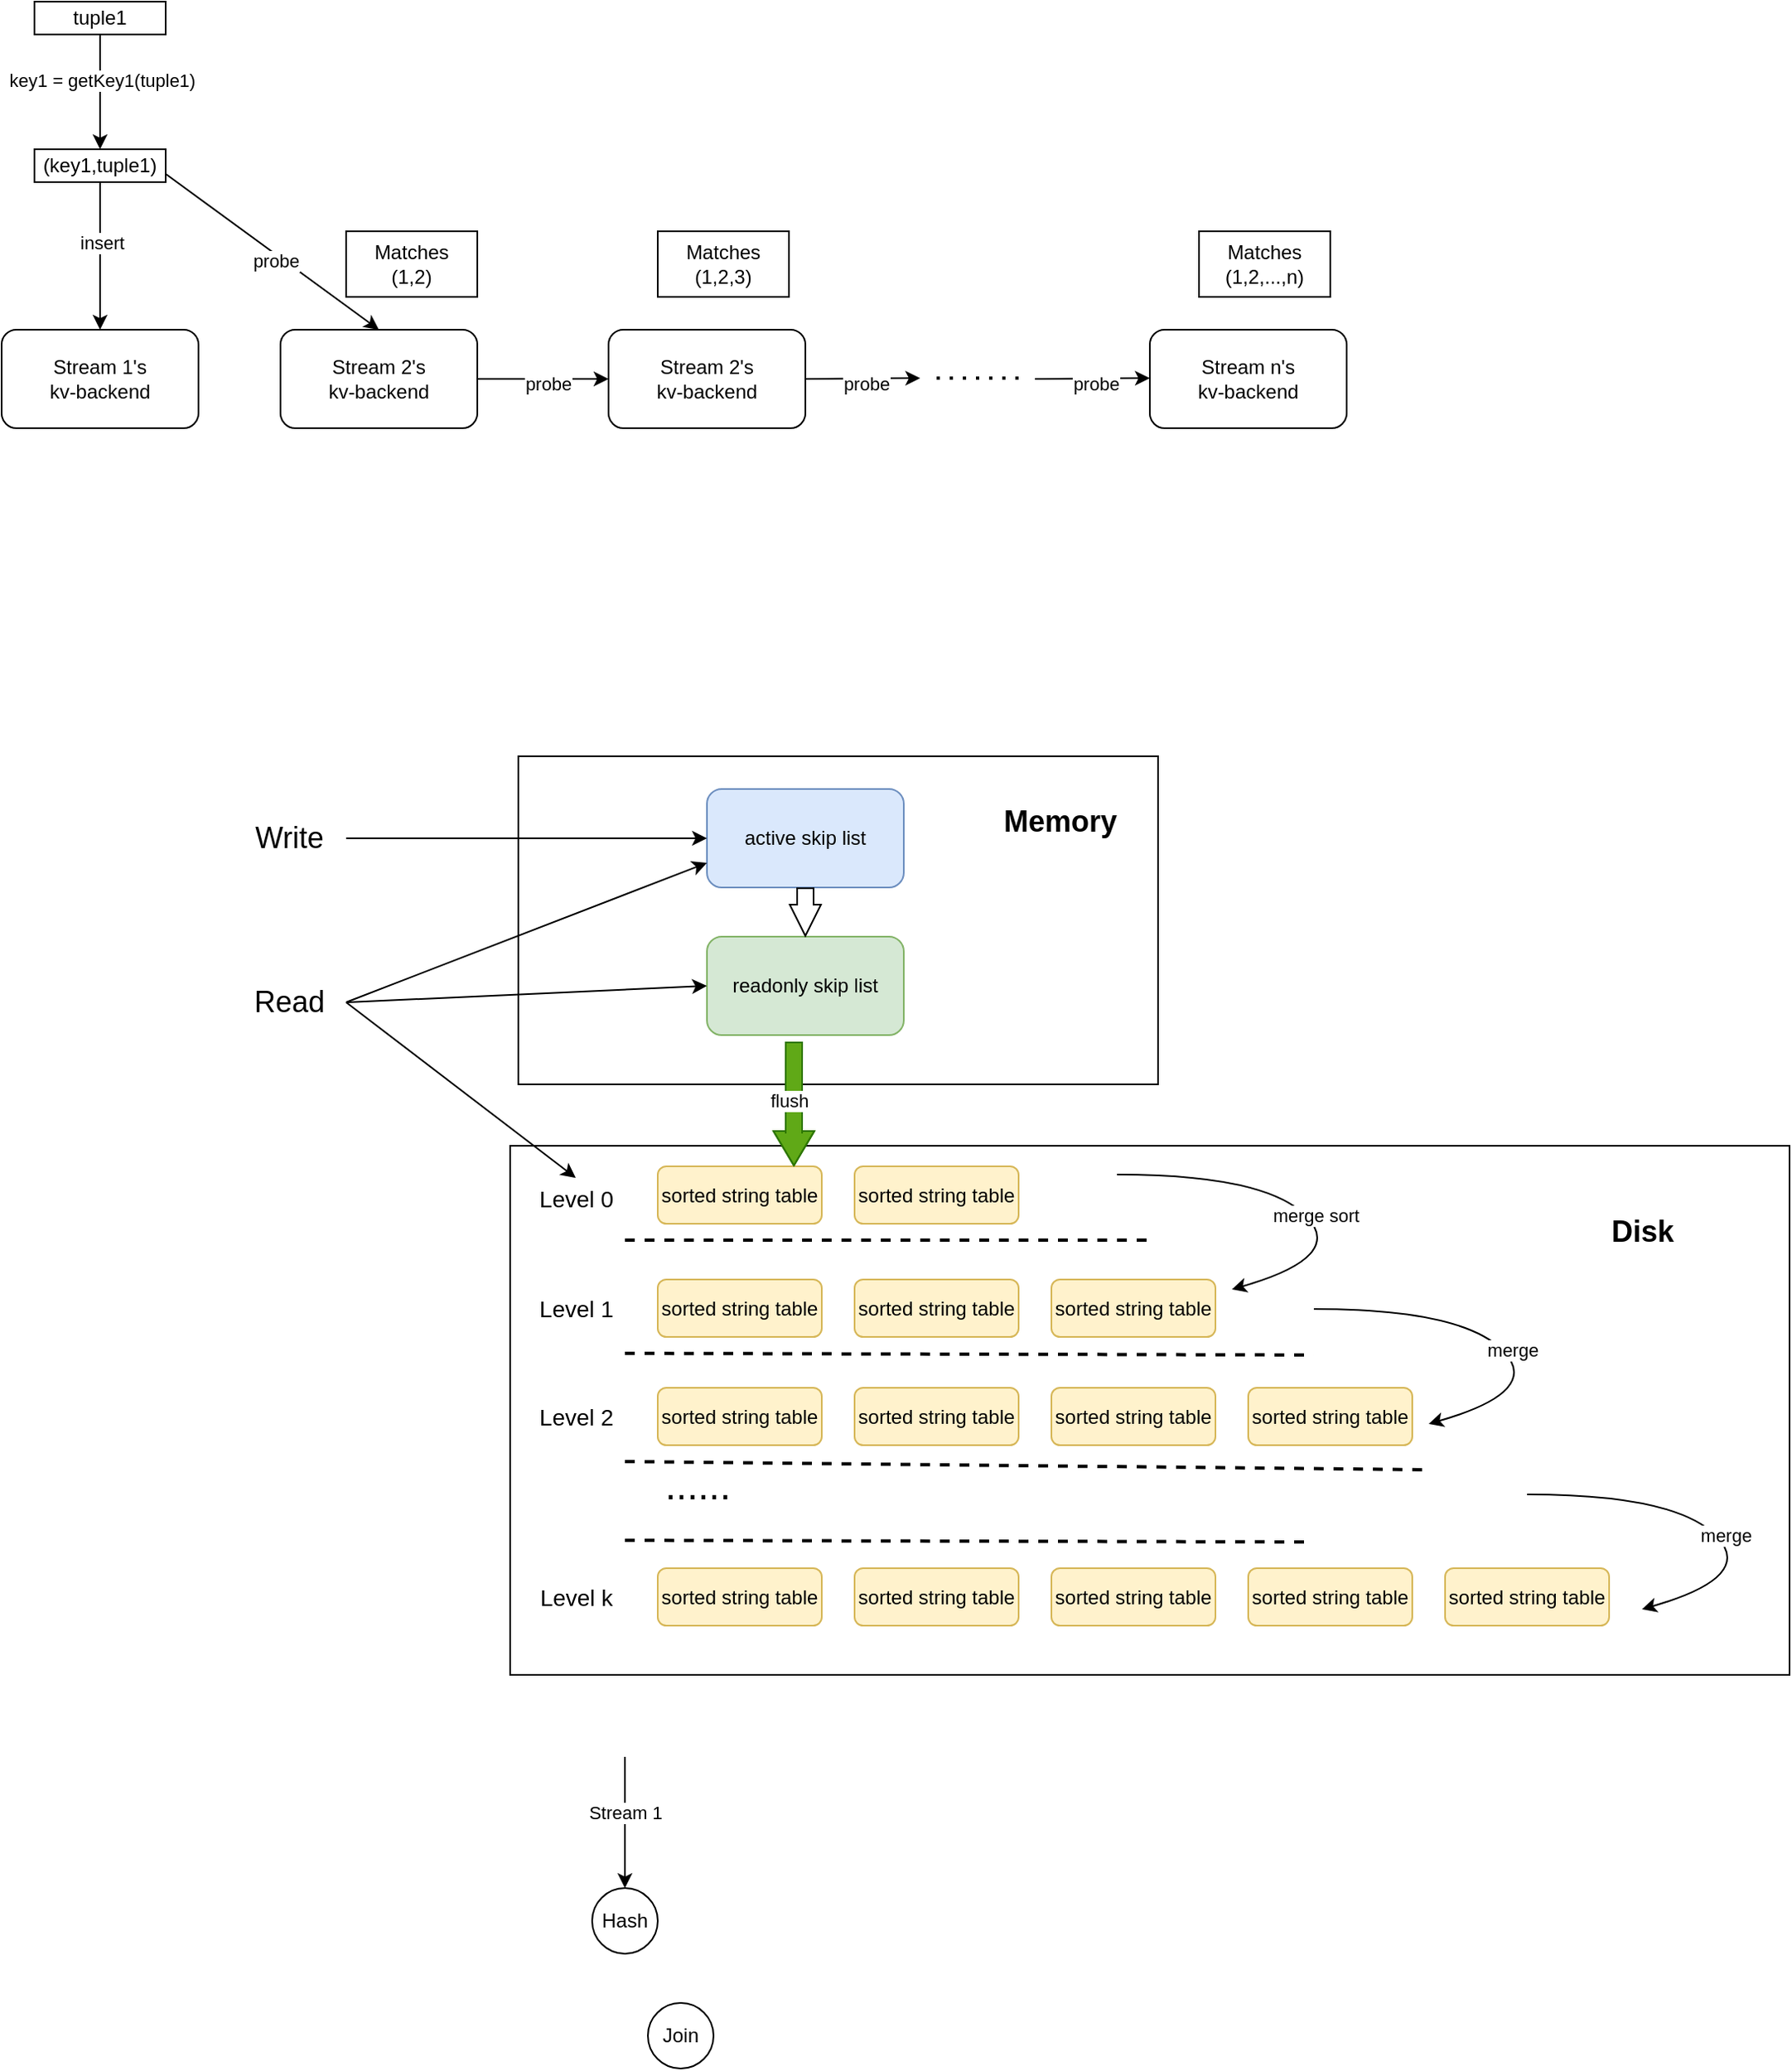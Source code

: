 <mxfile version="22.0.4" type="github">
  <diagram name="第 1 页" id="E1xqAoynhQZB6YTEvSdn">
    <mxGraphModel dx="892" dy="575" grid="1" gridSize="10" guides="1" tooltips="1" connect="1" arrows="1" fold="1" page="1" pageScale="1" pageWidth="1169" pageHeight="827" math="0" shadow="0">
      <root>
        <mxCell id="0" />
        <mxCell id="1" parent="0" />
        <mxCell id="flCKQIhOCsDCRdV_kYDA-1" value="Stream 1&#39;s&lt;br&gt;kv-backend" style="rounded=1;whiteSpace=wrap;html=1;" vertex="1" parent="1">
          <mxGeometry x="60" y="230" width="120" height="60" as="geometry" />
        </mxCell>
        <mxCell id="flCKQIhOCsDCRdV_kYDA-2" value="Stream 2&#39;s&lt;br&gt;kv-backend" style="rounded=1;whiteSpace=wrap;html=1;" vertex="1" parent="1">
          <mxGeometry x="230" y="230" width="120" height="60" as="geometry" />
        </mxCell>
        <mxCell id="flCKQIhOCsDCRdV_kYDA-3" value="Stream 2&#39;s&lt;br&gt;kv-backend" style="rounded=1;whiteSpace=wrap;html=1;" vertex="1" parent="1">
          <mxGeometry x="430" y="230" width="120" height="60" as="geometry" />
        </mxCell>
        <mxCell id="flCKQIhOCsDCRdV_kYDA-4" value="Stream n&#39;s&lt;br&gt;kv-backend" style="rounded=1;whiteSpace=wrap;html=1;" vertex="1" parent="1">
          <mxGeometry x="760" y="230" width="120" height="60" as="geometry" />
        </mxCell>
        <mxCell id="flCKQIhOCsDCRdV_kYDA-5" value="(key1,tuple1)" style="rounded=0;whiteSpace=wrap;html=1;" vertex="1" parent="1">
          <mxGeometry x="80" y="120" width="80" height="20" as="geometry" />
        </mxCell>
        <mxCell id="flCKQIhOCsDCRdV_kYDA-9" value="" style="endArrow=classic;html=1;rounded=0;exitX=1;exitY=0.75;exitDx=0;exitDy=0;entryX=0.5;entryY=0;entryDx=0;entryDy=0;" edge="1" parent="1" source="flCKQIhOCsDCRdV_kYDA-5" target="flCKQIhOCsDCRdV_kYDA-2">
          <mxGeometry width="50" height="50" relative="1" as="geometry">
            <mxPoint x="390" y="370" as="sourcePoint" />
            <mxPoint x="150" y="140" as="targetPoint" />
          </mxGeometry>
        </mxCell>
        <mxCell id="flCKQIhOCsDCRdV_kYDA-12" value="probe" style="edgeLabel;html=1;align=center;verticalAlign=middle;resizable=0;points=[];" vertex="1" connectable="0" parent="flCKQIhOCsDCRdV_kYDA-9">
          <mxGeometry x="0.06" y="-4" relative="1" as="geometry">
            <mxPoint y="-1" as="offset" />
          </mxGeometry>
        </mxCell>
        <mxCell id="flCKQIhOCsDCRdV_kYDA-14" value="" style="endArrow=classic;html=1;rounded=0;exitX=1;exitY=0.5;exitDx=0;exitDy=0;entryX=0;entryY=0.5;entryDx=0;entryDy=0;" edge="1" parent="1" source="flCKQIhOCsDCRdV_kYDA-2" target="flCKQIhOCsDCRdV_kYDA-3">
          <mxGeometry width="50" height="50" relative="1" as="geometry">
            <mxPoint x="160" y="165" as="sourcePoint" />
            <mxPoint x="300" y="240" as="targetPoint" />
          </mxGeometry>
        </mxCell>
        <mxCell id="flCKQIhOCsDCRdV_kYDA-15" value="probe" style="edgeLabel;html=1;align=center;verticalAlign=middle;resizable=0;points=[];" vertex="1" connectable="0" parent="flCKQIhOCsDCRdV_kYDA-14">
          <mxGeometry x="0.06" y="-4" relative="1" as="geometry">
            <mxPoint y="-1" as="offset" />
          </mxGeometry>
        </mxCell>
        <mxCell id="flCKQIhOCsDCRdV_kYDA-18" value="Matches&lt;br&gt;(1,2)" style="whiteSpace=wrap;html=1;" vertex="1" parent="1">
          <mxGeometry x="270" y="170" width="80" height="40" as="geometry" />
        </mxCell>
        <mxCell id="flCKQIhOCsDCRdV_kYDA-19" value="Matches&lt;br&gt;(1,2,3)" style="whiteSpace=wrap;html=1;" vertex="1" parent="1">
          <mxGeometry x="460" y="170" width="80" height="40" as="geometry" />
        </mxCell>
        <mxCell id="flCKQIhOCsDCRdV_kYDA-20" value="" style="endArrow=classic;html=1;rounded=0;entryX=0;entryY=0.5;entryDx=0;entryDy=0;" edge="1" parent="1">
          <mxGeometry width="50" height="50" relative="1" as="geometry">
            <mxPoint x="550" y="260" as="sourcePoint" />
            <mxPoint x="620" y="259.5" as="targetPoint" />
          </mxGeometry>
        </mxCell>
        <mxCell id="flCKQIhOCsDCRdV_kYDA-21" value="probe" style="edgeLabel;html=1;align=center;verticalAlign=middle;resizable=0;points=[];" vertex="1" connectable="0" parent="flCKQIhOCsDCRdV_kYDA-20">
          <mxGeometry x="0.06" y="-4" relative="1" as="geometry">
            <mxPoint y="-1" as="offset" />
          </mxGeometry>
        </mxCell>
        <mxCell id="flCKQIhOCsDCRdV_kYDA-23" value="" style="endArrow=none;dashed=1;html=1;dashPattern=1 3;strokeWidth=2;rounded=0;" edge="1" parent="1">
          <mxGeometry width="50" height="50" relative="1" as="geometry">
            <mxPoint x="630" y="259.5" as="sourcePoint" />
            <mxPoint x="680" y="259.5" as="targetPoint" />
          </mxGeometry>
        </mxCell>
        <mxCell id="flCKQIhOCsDCRdV_kYDA-24" value="" style="endArrow=classic;html=1;rounded=0;entryX=0;entryY=0.5;entryDx=0;entryDy=0;" edge="1" parent="1">
          <mxGeometry width="50" height="50" relative="1" as="geometry">
            <mxPoint x="690" y="260" as="sourcePoint" />
            <mxPoint x="760" y="259.5" as="targetPoint" />
          </mxGeometry>
        </mxCell>
        <mxCell id="flCKQIhOCsDCRdV_kYDA-25" value="probe" style="edgeLabel;html=1;align=center;verticalAlign=middle;resizable=0;points=[];" vertex="1" connectable="0" parent="flCKQIhOCsDCRdV_kYDA-24">
          <mxGeometry x="0.06" y="-4" relative="1" as="geometry">
            <mxPoint y="-1" as="offset" />
          </mxGeometry>
        </mxCell>
        <mxCell id="flCKQIhOCsDCRdV_kYDA-26" value="Matches&lt;br&gt;(1,2,...,n)" style="whiteSpace=wrap;html=1;" vertex="1" parent="1">
          <mxGeometry x="790" y="170" width="80" height="40" as="geometry" />
        </mxCell>
        <mxCell id="flCKQIhOCsDCRdV_kYDA-28" value="" style="endArrow=classic;html=1;rounded=0;exitX=0.5;exitY=1;exitDx=0;exitDy=0;entryX=0.5;entryY=0;entryDx=0;entryDy=0;" edge="1" parent="1" source="flCKQIhOCsDCRdV_kYDA-5" target="flCKQIhOCsDCRdV_kYDA-1">
          <mxGeometry width="50" height="50" relative="1" as="geometry">
            <mxPoint x="390" y="370" as="sourcePoint" />
            <mxPoint x="440" y="320" as="targetPoint" />
          </mxGeometry>
        </mxCell>
        <mxCell id="flCKQIhOCsDCRdV_kYDA-29" value="insert" style="edgeLabel;html=1;align=center;verticalAlign=middle;resizable=0;points=[];" vertex="1" connectable="0" parent="flCKQIhOCsDCRdV_kYDA-28">
          <mxGeometry x="-0.183" y="1" relative="1" as="geometry">
            <mxPoint as="offset" />
          </mxGeometry>
        </mxCell>
        <mxCell id="flCKQIhOCsDCRdV_kYDA-30" value="tuple1" style="rounded=0;whiteSpace=wrap;html=1;" vertex="1" parent="1">
          <mxGeometry x="80" y="30" width="80" height="20" as="geometry" />
        </mxCell>
        <mxCell id="flCKQIhOCsDCRdV_kYDA-32" value="" style="endArrow=classic;html=1;rounded=0;exitX=0.5;exitY=1;exitDx=0;exitDy=0;entryX=0.5;entryY=0;entryDx=0;entryDy=0;" edge="1" parent="1" source="flCKQIhOCsDCRdV_kYDA-30" target="flCKQIhOCsDCRdV_kYDA-5">
          <mxGeometry width="50" height="50" relative="1" as="geometry">
            <mxPoint x="390" y="370" as="sourcePoint" />
            <mxPoint x="440" y="320" as="targetPoint" />
          </mxGeometry>
        </mxCell>
        <mxCell id="flCKQIhOCsDCRdV_kYDA-33" value="key1 = getKey1(tuple1)" style="edgeLabel;html=1;align=center;verticalAlign=middle;resizable=0;points=[];" vertex="1" connectable="0" parent="flCKQIhOCsDCRdV_kYDA-32">
          <mxGeometry x="-0.2" y="1" relative="1" as="geometry">
            <mxPoint as="offset" />
          </mxGeometry>
        </mxCell>
        <mxCell id="flCKQIhOCsDCRdV_kYDA-35" value="" style="rounded=0;whiteSpace=wrap;html=1;" vertex="1" parent="1">
          <mxGeometry x="375" y="490" width="390" height="200" as="geometry" />
        </mxCell>
        <mxCell id="flCKQIhOCsDCRdV_kYDA-36" value="active skip list" style="rounded=1;whiteSpace=wrap;html=1;fillColor=#dae8fc;strokeColor=#6c8ebf;" vertex="1" parent="1">
          <mxGeometry x="490" y="510" width="120" height="60" as="geometry" />
        </mxCell>
        <mxCell id="flCKQIhOCsDCRdV_kYDA-37" value="readonly skip list" style="rounded=1;whiteSpace=wrap;html=1;fillColor=#d5e8d4;strokeColor=#82b366;" vertex="1" parent="1">
          <mxGeometry x="490" y="600" width="120" height="60" as="geometry" />
        </mxCell>
        <mxCell id="flCKQIhOCsDCRdV_kYDA-38" value="&lt;font style=&quot;font-size: 18px;&quot;&gt;&lt;b&gt;Memory&lt;/b&gt;&lt;/font&gt;" style="text;html=1;align=center;verticalAlign=middle;resizable=0;points=[];autosize=1;strokeColor=none;fillColor=none;" vertex="1" parent="1">
          <mxGeometry x="660" y="510" width="90" height="40" as="geometry" />
        </mxCell>
        <mxCell id="flCKQIhOCsDCRdV_kYDA-40" value="" style="rounded=0;whiteSpace=wrap;html=1;" vertex="1" parent="1">
          <mxGeometry x="370" y="727.5" width="780" height="322.5" as="geometry" />
        </mxCell>
        <mxCell id="flCKQIhOCsDCRdV_kYDA-41" value="sorted string table" style="rounded=1;whiteSpace=wrap;html=1;fillColor=#fff2cc;strokeColor=#d6b656;" vertex="1" parent="1">
          <mxGeometry x="460" y="740" width="100" height="35" as="geometry" />
        </mxCell>
        <mxCell id="flCKQIhOCsDCRdV_kYDA-43" value="&lt;font style=&quot;font-size: 18px;&quot;&gt;&lt;b&gt;Disk&lt;/b&gt;&lt;/font&gt;" style="text;html=1;align=center;verticalAlign=middle;resizable=0;points=[];autosize=1;strokeColor=none;fillColor=none;" vertex="1" parent="1">
          <mxGeometry x="1030" y="760" width="60" height="40" as="geometry" />
        </mxCell>
        <mxCell id="flCKQIhOCsDCRdV_kYDA-48" value="sorted string table" style="rounded=1;whiteSpace=wrap;html=1;fillColor=#fff2cc;strokeColor=#d6b656;" vertex="1" parent="1">
          <mxGeometry x="580" y="740" width="100" height="35" as="geometry" />
        </mxCell>
        <mxCell id="flCKQIhOCsDCRdV_kYDA-51" value="" style="endArrow=none;dashed=1;html=1;rounded=1;strokeWidth=2;" edge="1" parent="1">
          <mxGeometry width="50" height="50" relative="1" as="geometry">
            <mxPoint x="440" y="785" as="sourcePoint" />
            <mxPoint x="760" y="785" as="targetPoint" />
          </mxGeometry>
        </mxCell>
        <mxCell id="flCKQIhOCsDCRdV_kYDA-53" value="sorted string table" style="rounded=1;whiteSpace=wrap;html=1;fillColor=#fff2cc;strokeColor=#d6b656;" vertex="1" parent="1">
          <mxGeometry x="460" y="809" width="100" height="35" as="geometry" />
        </mxCell>
        <mxCell id="flCKQIhOCsDCRdV_kYDA-54" value="sorted string table" style="rounded=1;whiteSpace=wrap;html=1;fillColor=#fff2cc;strokeColor=#d6b656;" vertex="1" parent="1">
          <mxGeometry x="580" y="809" width="100" height="35" as="geometry" />
        </mxCell>
        <mxCell id="flCKQIhOCsDCRdV_kYDA-55" value="" style="endArrow=none;dashed=1;html=1;rounded=1;strokeWidth=2;" edge="1" parent="1">
          <mxGeometry width="50" height="50" relative="1" as="geometry">
            <mxPoint x="440" y="854" as="sourcePoint" />
            <mxPoint x="860" y="855" as="targetPoint" />
          </mxGeometry>
        </mxCell>
        <mxCell id="flCKQIhOCsDCRdV_kYDA-56" value="sorted string table" style="rounded=1;whiteSpace=wrap;html=1;fillColor=#fff2cc;strokeColor=#d6b656;" vertex="1" parent="1">
          <mxGeometry x="700" y="809" width="100" height="35" as="geometry" />
        </mxCell>
        <mxCell id="flCKQIhOCsDCRdV_kYDA-57" value="sorted string table" style="rounded=1;whiteSpace=wrap;html=1;fillColor=#fff2cc;strokeColor=#d6b656;" vertex="1" parent="1">
          <mxGeometry x="460" y="875" width="100" height="35" as="geometry" />
        </mxCell>
        <mxCell id="flCKQIhOCsDCRdV_kYDA-58" value="sorted string table" style="rounded=1;whiteSpace=wrap;html=1;fillColor=#fff2cc;strokeColor=#d6b656;" vertex="1" parent="1">
          <mxGeometry x="580" y="875" width="100" height="35" as="geometry" />
        </mxCell>
        <mxCell id="flCKQIhOCsDCRdV_kYDA-59" value="" style="endArrow=none;dashed=1;html=1;rounded=1;strokeWidth=2;" edge="1" parent="1">
          <mxGeometry width="50" height="50" relative="1" as="geometry">
            <mxPoint x="440" y="920" as="sourcePoint" />
            <mxPoint x="930" y="925" as="targetPoint" />
          </mxGeometry>
        </mxCell>
        <mxCell id="flCKQIhOCsDCRdV_kYDA-62" value="" style="endArrow=none;dashed=1;html=1;rounded=1;strokeWidth=2;" edge="1" parent="1">
          <mxGeometry width="50" height="50" relative="1" as="geometry">
            <mxPoint x="440" y="968" as="sourcePoint" />
            <mxPoint x="860" y="969" as="targetPoint" />
          </mxGeometry>
        </mxCell>
        <mxCell id="flCKQIhOCsDCRdV_kYDA-63" value="sorted string table" style="rounded=1;whiteSpace=wrap;html=1;fillColor=#fff2cc;strokeColor=#d6b656;" vertex="1" parent="1">
          <mxGeometry x="700" y="875" width="100" height="35" as="geometry" />
        </mxCell>
        <mxCell id="flCKQIhOCsDCRdV_kYDA-64" value="sorted string table" style="rounded=1;whiteSpace=wrap;html=1;fillColor=#fff2cc;strokeColor=#d6b656;" vertex="1" parent="1">
          <mxGeometry x="820" y="875" width="100" height="35" as="geometry" />
        </mxCell>
        <mxCell id="flCKQIhOCsDCRdV_kYDA-67" value="&lt;font style=&quot;font-size: 24px;&quot;&gt;......&lt;/font&gt;" style="text;html=1;align=center;verticalAlign=middle;resizable=0;points=[];autosize=1;strokeColor=none;fillColor=none;" vertex="1" parent="1">
          <mxGeometry x="454" y="915" width="60" height="40" as="geometry" />
        </mxCell>
        <mxCell id="flCKQIhOCsDCRdV_kYDA-68" value="sorted string table" style="rounded=1;whiteSpace=wrap;html=1;fillColor=#fff2cc;strokeColor=#d6b656;" vertex="1" parent="1">
          <mxGeometry x="460" y="985" width="100" height="35" as="geometry" />
        </mxCell>
        <mxCell id="flCKQIhOCsDCRdV_kYDA-69" value="sorted string table" style="rounded=1;whiteSpace=wrap;html=1;fillColor=#fff2cc;strokeColor=#d6b656;" vertex="1" parent="1">
          <mxGeometry x="580" y="985" width="100" height="35" as="geometry" />
        </mxCell>
        <mxCell id="flCKQIhOCsDCRdV_kYDA-70" value="sorted string table" style="rounded=1;whiteSpace=wrap;html=1;fillColor=#fff2cc;strokeColor=#d6b656;" vertex="1" parent="1">
          <mxGeometry x="700" y="985" width="100" height="35" as="geometry" />
        </mxCell>
        <mxCell id="flCKQIhOCsDCRdV_kYDA-71" value="sorted string table" style="rounded=1;whiteSpace=wrap;html=1;fillColor=#fff2cc;strokeColor=#d6b656;" vertex="1" parent="1">
          <mxGeometry x="820" y="985" width="100" height="35" as="geometry" />
        </mxCell>
        <mxCell id="flCKQIhOCsDCRdV_kYDA-72" value="sorted string table" style="rounded=1;whiteSpace=wrap;html=1;fillColor=#fff2cc;strokeColor=#d6b656;" vertex="1" parent="1">
          <mxGeometry x="940" y="985" width="100" height="35" as="geometry" />
        </mxCell>
        <mxCell id="flCKQIhOCsDCRdV_kYDA-73" value="&lt;font style=&quot;font-size: 14px;&quot;&gt;Level 0&lt;/font&gt;" style="text;html=1;align=center;verticalAlign=middle;resizable=0;points=[];autosize=1;strokeColor=none;fillColor=none;" vertex="1" parent="1">
          <mxGeometry x="375" y="745" width="70" height="30" as="geometry" />
        </mxCell>
        <mxCell id="flCKQIhOCsDCRdV_kYDA-74" value="" style="shape=flexArrow;endArrow=classic;html=1;rounded=0;exitX=0.442;exitY=1.067;exitDx=0;exitDy=0;exitPerimeter=0;fillColor=#60a917;strokeColor=#2D7600;endWidth=14;endSize=6.67;" edge="1" parent="1" source="flCKQIhOCsDCRdV_kYDA-37">
          <mxGeometry width="50" height="50" relative="1" as="geometry">
            <mxPoint x="650" y="780" as="sourcePoint" />
            <mxPoint x="543" y="740" as="targetPoint" />
            <Array as="points">
              <mxPoint x="543" y="680" />
              <mxPoint x="543" y="720" />
            </Array>
          </mxGeometry>
        </mxCell>
        <mxCell id="flCKQIhOCsDCRdV_kYDA-75" value="flush" style="edgeLabel;html=1;align=center;verticalAlign=middle;resizable=0;points=[];" vertex="1" connectable="0" parent="flCKQIhOCsDCRdV_kYDA-74">
          <mxGeometry x="-0.369" y="-2" relative="1" as="geometry">
            <mxPoint x="-1" y="12" as="offset" />
          </mxGeometry>
        </mxCell>
        <mxCell id="flCKQIhOCsDCRdV_kYDA-82" value="&lt;font style=&quot;font-size: 14px;&quot;&gt;Level 1&lt;/font&gt;" style="text;html=1;align=center;verticalAlign=middle;resizable=0;points=[];autosize=1;strokeColor=none;fillColor=none;" vertex="1" parent="1">
          <mxGeometry x="375" y="811.5" width="70" height="30" as="geometry" />
        </mxCell>
        <mxCell id="flCKQIhOCsDCRdV_kYDA-83" value="&lt;font style=&quot;font-size: 14px;&quot;&gt;Level 2&lt;/font&gt;" style="text;html=1;align=center;verticalAlign=middle;resizable=0;points=[];autosize=1;strokeColor=none;fillColor=none;" vertex="1" parent="1">
          <mxGeometry x="375" y="877.5" width="70" height="30" as="geometry" />
        </mxCell>
        <mxCell id="flCKQIhOCsDCRdV_kYDA-84" value="&lt;font style=&quot;font-size: 14px;&quot;&gt;Level k&lt;/font&gt;" style="text;html=1;align=center;verticalAlign=middle;resizable=0;points=[];autosize=1;strokeColor=none;fillColor=none;" vertex="1" parent="1">
          <mxGeometry x="375" y="987.5" width="70" height="30" as="geometry" />
        </mxCell>
        <mxCell id="flCKQIhOCsDCRdV_kYDA-89" value="" style="endArrow=classic;html=1;curved=1;strokeColor=default;" edge="1" parent="1">
          <mxGeometry width="50" height="50" relative="1" as="geometry">
            <mxPoint x="740" y="745" as="sourcePoint" />
            <mxPoint x="810" y="815" as="targetPoint" />
            <Array as="points">
              <mxPoint x="830" y="745" />
              <mxPoint x="880" y="795" />
            </Array>
          </mxGeometry>
        </mxCell>
        <mxCell id="flCKQIhOCsDCRdV_kYDA-90" value="merge sort" style="edgeLabel;html=1;align=center;verticalAlign=middle;resizable=0;points=[];" vertex="1" connectable="0" parent="flCKQIhOCsDCRdV_kYDA-89">
          <mxGeometry x="0.104" y="4" relative="1" as="geometry">
            <mxPoint as="offset" />
          </mxGeometry>
        </mxCell>
        <mxCell id="flCKQIhOCsDCRdV_kYDA-91" value="" style="endArrow=classic;html=1;curved=1;strokeColor=default;" edge="1" parent="1">
          <mxGeometry width="50" height="50" relative="1" as="geometry">
            <mxPoint x="860" y="827" as="sourcePoint" />
            <mxPoint x="930" y="897" as="targetPoint" />
            <Array as="points">
              <mxPoint x="950" y="827" />
              <mxPoint x="1000" y="877" />
            </Array>
          </mxGeometry>
        </mxCell>
        <mxCell id="flCKQIhOCsDCRdV_kYDA-92" value="merge" style="edgeLabel;html=1;align=center;verticalAlign=middle;resizable=0;points=[];" vertex="1" connectable="0" parent="flCKQIhOCsDCRdV_kYDA-91">
          <mxGeometry x="0.104" y="4" relative="1" as="geometry">
            <mxPoint as="offset" />
          </mxGeometry>
        </mxCell>
        <mxCell id="flCKQIhOCsDCRdV_kYDA-93" value="" style="endArrow=classic;html=1;curved=1;strokeColor=default;" edge="1" parent="1">
          <mxGeometry width="50" height="50" relative="1" as="geometry">
            <mxPoint x="990" y="940" as="sourcePoint" />
            <mxPoint x="1060" y="1010" as="targetPoint" />
            <Array as="points">
              <mxPoint x="1080" y="940" />
              <mxPoint x="1130" y="990" />
            </Array>
          </mxGeometry>
        </mxCell>
        <mxCell id="flCKQIhOCsDCRdV_kYDA-94" value="merge" style="edgeLabel;html=1;align=center;verticalAlign=middle;resizable=0;points=[];" vertex="1" connectable="0" parent="flCKQIhOCsDCRdV_kYDA-93">
          <mxGeometry x="0.104" y="4" relative="1" as="geometry">
            <mxPoint as="offset" />
          </mxGeometry>
        </mxCell>
        <mxCell id="flCKQIhOCsDCRdV_kYDA-100" style="edgeStyle=orthogonalEdgeStyle;rounded=0;orthogonalLoop=1;jettySize=auto;html=1;" edge="1" parent="1" source="flCKQIhOCsDCRdV_kYDA-95" target="flCKQIhOCsDCRdV_kYDA-36">
          <mxGeometry relative="1" as="geometry" />
        </mxCell>
        <mxCell id="flCKQIhOCsDCRdV_kYDA-95" value="&lt;font style=&quot;font-size: 18px;&quot;&gt;Write&lt;/font&gt;" style="text;html=1;align=center;verticalAlign=middle;resizable=0;points=[];autosize=1;strokeColor=none;fillColor=none;" vertex="1" parent="1">
          <mxGeometry x="200" y="520" width="70" height="40" as="geometry" />
        </mxCell>
        <mxCell id="flCKQIhOCsDCRdV_kYDA-96" value="&lt;font style=&quot;font-size: 18px;&quot;&gt;Read&lt;/font&gt;" style="text;html=1;align=center;verticalAlign=middle;resizable=0;points=[];autosize=1;strokeColor=none;fillColor=none;" vertex="1" parent="1">
          <mxGeometry x="200" y="620" width="70" height="40" as="geometry" />
        </mxCell>
        <mxCell id="flCKQIhOCsDCRdV_kYDA-99" value="" style="shape=flexArrow;endArrow=classic;html=1;rounded=0;entryX=0.5;entryY=0;entryDx=0;entryDy=0;exitX=0.5;exitY=1;exitDx=0;exitDy=0;endWidth=8;endSize=6;" edge="1" parent="1" source="flCKQIhOCsDCRdV_kYDA-36" target="flCKQIhOCsDCRdV_kYDA-37">
          <mxGeometry width="50" height="50" relative="1" as="geometry">
            <mxPoint x="280" y="575" as="sourcePoint" />
            <mxPoint x="500" y="575" as="targetPoint" />
          </mxGeometry>
        </mxCell>
        <mxCell id="flCKQIhOCsDCRdV_kYDA-102" value="" style="endArrow=classic;html=1;rounded=0;entryX=0;entryY=0.5;entryDx=0;entryDy=0;exitX=1.014;exitY=0.5;exitDx=0;exitDy=0;exitPerimeter=0;" edge="1" parent="1" source="flCKQIhOCsDCRdV_kYDA-96" target="flCKQIhOCsDCRdV_kYDA-37">
          <mxGeometry width="50" height="50" relative="1" as="geometry">
            <mxPoint x="650" y="810" as="sourcePoint" />
            <mxPoint x="700" y="760" as="targetPoint" />
          </mxGeometry>
        </mxCell>
        <mxCell id="flCKQIhOCsDCRdV_kYDA-103" value="" style="endArrow=classic;html=1;rounded=0;entryX=0;entryY=0.75;entryDx=0;entryDy=0;" edge="1" parent="1" target="flCKQIhOCsDCRdV_kYDA-36">
          <mxGeometry width="50" height="50" relative="1" as="geometry">
            <mxPoint x="270" y="640" as="sourcePoint" />
            <mxPoint x="500" y="640" as="targetPoint" />
          </mxGeometry>
        </mxCell>
        <mxCell id="flCKQIhOCsDCRdV_kYDA-104" value="" style="endArrow=classic;html=1;rounded=0;entryX=0.5;entryY=0.067;entryDx=0;entryDy=0;entryPerimeter=0;" edge="1" parent="1" target="flCKQIhOCsDCRdV_kYDA-73">
          <mxGeometry width="50" height="50" relative="1" as="geometry">
            <mxPoint x="270" y="640" as="sourcePoint" />
            <mxPoint x="410" y="740" as="targetPoint" />
          </mxGeometry>
        </mxCell>
        <mxCell id="flCKQIhOCsDCRdV_kYDA-107" value="Join" style="ellipse;whiteSpace=wrap;html=1;aspect=fixed;" vertex="1" parent="1">
          <mxGeometry x="454" y="1250" width="40" height="40" as="geometry" />
        </mxCell>
        <mxCell id="flCKQIhOCsDCRdV_kYDA-108" value="Hash" style="ellipse;whiteSpace=wrap;html=1;aspect=fixed;" vertex="1" parent="1">
          <mxGeometry x="420" y="1180" width="40" height="40" as="geometry" />
        </mxCell>
        <mxCell id="flCKQIhOCsDCRdV_kYDA-109" value="" style="endArrow=classic;html=1;rounded=0;entryX=0.5;entryY=0;entryDx=0;entryDy=0;" edge="1" parent="1" target="flCKQIhOCsDCRdV_kYDA-108">
          <mxGeometry width="50" height="50" relative="1" as="geometry">
            <mxPoint x="440" y="1100" as="sourcePoint" />
            <mxPoint x="730" y="1190" as="targetPoint" />
          </mxGeometry>
        </mxCell>
        <mxCell id="flCKQIhOCsDCRdV_kYDA-110" value="Stream 1" style="edgeLabel;html=1;align=center;verticalAlign=middle;resizable=0;points=[];" vertex="1" connectable="0" parent="flCKQIhOCsDCRdV_kYDA-109">
          <mxGeometry x="-0.158" relative="1" as="geometry">
            <mxPoint as="offset" />
          </mxGeometry>
        </mxCell>
      </root>
    </mxGraphModel>
  </diagram>
</mxfile>
